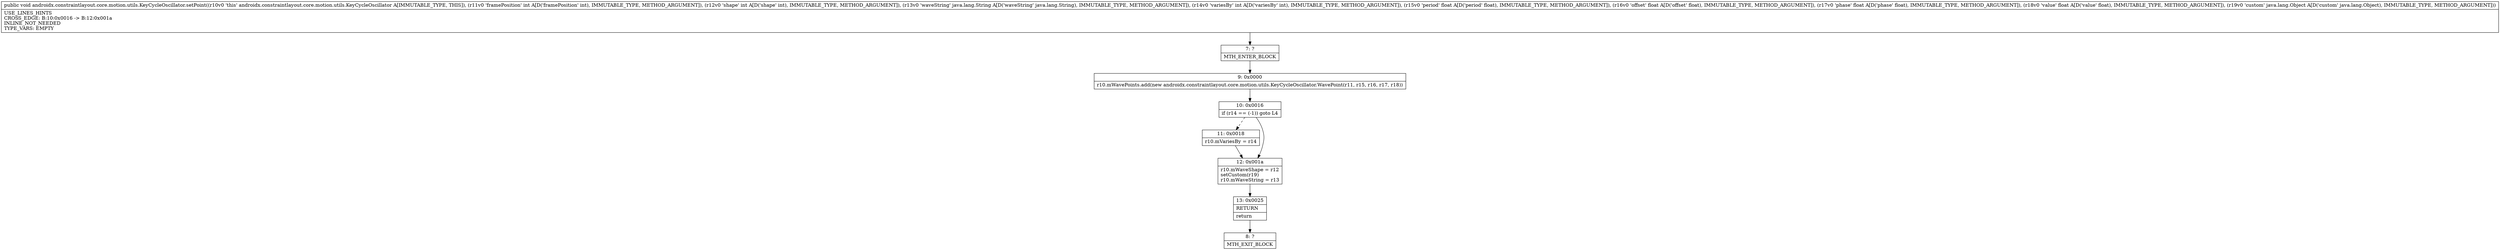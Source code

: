 digraph "CFG forandroidx.constraintlayout.core.motion.utils.KeyCycleOscillator.setPoint(IILjava\/lang\/String;IFFFFLjava\/lang\/Object;)V" {
Node_7 [shape=record,label="{7\:\ ?|MTH_ENTER_BLOCK\l}"];
Node_9 [shape=record,label="{9\:\ 0x0000|r10.mWavePoints.add(new androidx.constraintlayout.core.motion.utils.KeyCycleOscillator.WavePoint(r11, r15, r16, r17, r18))\l}"];
Node_10 [shape=record,label="{10\:\ 0x0016|if (r14 == (\-1)) goto L4\l}"];
Node_11 [shape=record,label="{11\:\ 0x0018|r10.mVariesBy = r14\l}"];
Node_12 [shape=record,label="{12\:\ 0x001a|r10.mWaveShape = r12\lsetCustom(r19)\lr10.mWaveString = r13\l}"];
Node_13 [shape=record,label="{13\:\ 0x0025|RETURN\l|return\l}"];
Node_8 [shape=record,label="{8\:\ ?|MTH_EXIT_BLOCK\l}"];
MethodNode[shape=record,label="{public void androidx.constraintlayout.core.motion.utils.KeyCycleOscillator.setPoint((r10v0 'this' androidx.constraintlayout.core.motion.utils.KeyCycleOscillator A[IMMUTABLE_TYPE, THIS]), (r11v0 'framePosition' int A[D('framePosition' int), IMMUTABLE_TYPE, METHOD_ARGUMENT]), (r12v0 'shape' int A[D('shape' int), IMMUTABLE_TYPE, METHOD_ARGUMENT]), (r13v0 'waveString' java.lang.String A[D('waveString' java.lang.String), IMMUTABLE_TYPE, METHOD_ARGUMENT]), (r14v0 'variesBy' int A[D('variesBy' int), IMMUTABLE_TYPE, METHOD_ARGUMENT]), (r15v0 'period' float A[D('period' float), IMMUTABLE_TYPE, METHOD_ARGUMENT]), (r16v0 'offset' float A[D('offset' float), IMMUTABLE_TYPE, METHOD_ARGUMENT]), (r17v0 'phase' float A[D('phase' float), IMMUTABLE_TYPE, METHOD_ARGUMENT]), (r18v0 'value' float A[D('value' float), IMMUTABLE_TYPE, METHOD_ARGUMENT]), (r19v0 'custom' java.lang.Object A[D('custom' java.lang.Object), IMMUTABLE_TYPE, METHOD_ARGUMENT]))  | USE_LINES_HINTS\lCROSS_EDGE: B:10:0x0016 \-\> B:12:0x001a\lINLINE_NOT_NEEDED\lTYPE_VARS: EMPTY\l}"];
MethodNode -> Node_7;Node_7 -> Node_9;
Node_9 -> Node_10;
Node_10 -> Node_11[style=dashed];
Node_10 -> Node_12;
Node_11 -> Node_12;
Node_12 -> Node_13;
Node_13 -> Node_8;
}

